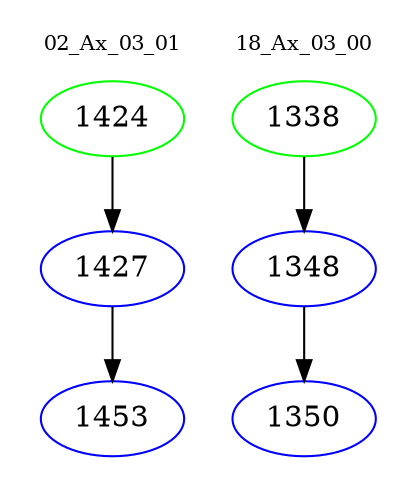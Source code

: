 digraph{
subgraph cluster_0 {
color = white
label = "02_Ax_03_01";
fontsize=10;
T0_1424 [label="1424", color="green"]
T0_1424 -> T0_1427 [color="black"]
T0_1427 [label="1427", color="blue"]
T0_1427 -> T0_1453 [color="black"]
T0_1453 [label="1453", color="blue"]
}
subgraph cluster_1 {
color = white
label = "18_Ax_03_00";
fontsize=10;
T1_1338 [label="1338", color="green"]
T1_1338 -> T1_1348 [color="black"]
T1_1348 [label="1348", color="blue"]
T1_1348 -> T1_1350 [color="black"]
T1_1350 [label="1350", color="blue"]
}
}
